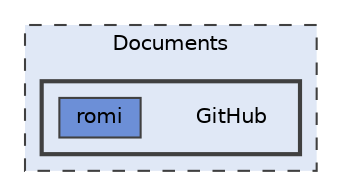 digraph "C:/Users/juicy/Documents/GitHub"
{
 // LATEX_PDF_SIZE
  bgcolor="transparent";
  edge [fontname=Helvetica,fontsize=10,labelfontname=Helvetica,labelfontsize=10];
  node [fontname=Helvetica,fontsize=10,shape=box,height=0.2,width=0.4];
  compound=true
  subgraph clusterdir_f396504afdc959660871b003fa10164d {
    graph [ bgcolor="#e0e8f6", pencolor="grey25", label="Documents", fontname=Helvetica,fontsize=10 style="filled,dashed", URL="dir_f396504afdc959660871b003fa10164d.html",tooltip=""]
  subgraph clusterdir_7e17ac9cf8fba2cb04bc248c85b0ceb7 {
    graph [ bgcolor="#e0e8f6", pencolor="grey25", label="", fontname=Helvetica,fontsize=10 style="filled,bold", URL="dir_7e17ac9cf8fba2cb04bc248c85b0ceb7.html",tooltip=""]
    dir_7e17ac9cf8fba2cb04bc248c85b0ceb7 [shape=plaintext, label="GitHub"];
  dir_5eb94056fa89ab1ad26881310ccb6200 [label="romi", fillcolor="#6c8fd7", color="grey25", style="filled", URL="dir_5eb94056fa89ab1ad26881310ccb6200.html",tooltip=""];
  }
  }
}
